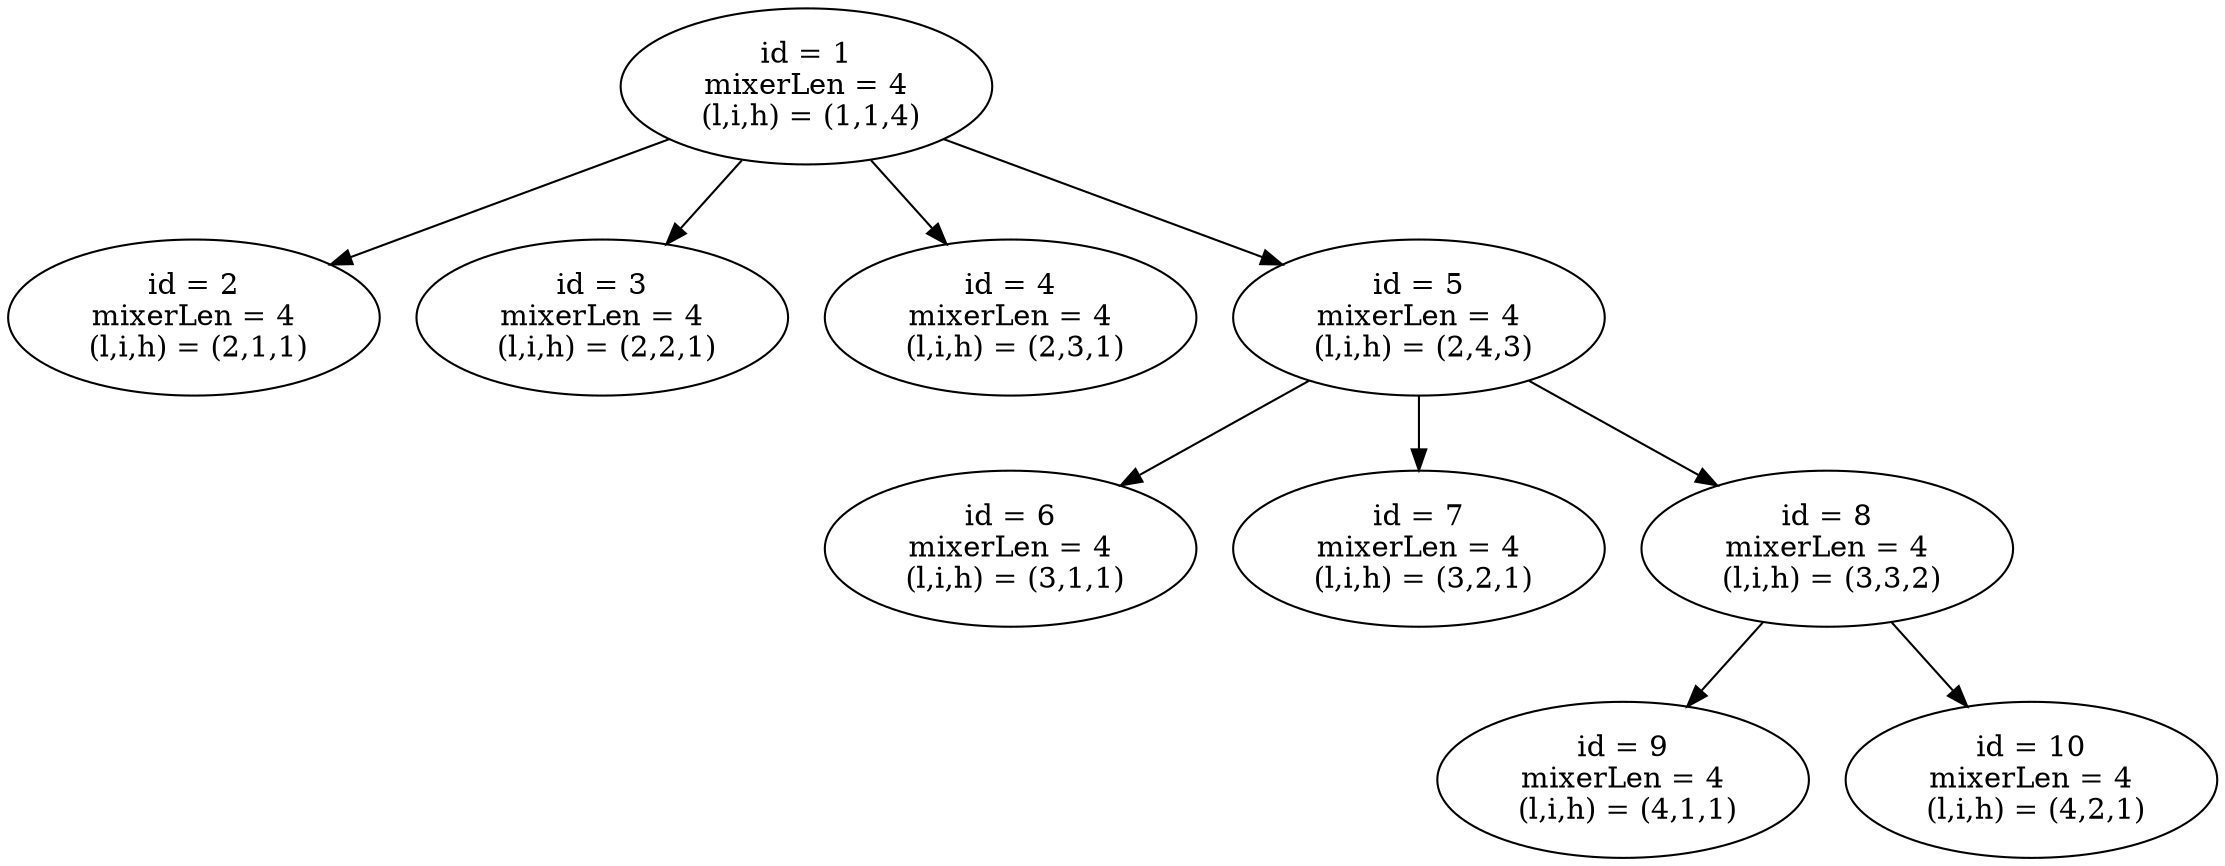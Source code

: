 digraph "DD" { 
graph [ ordering = "out"];
1 [label = "id = 1\n mixerLen = 4 \n (l,i,h) = (1,1,4)"] 
2 [label = "id = 2\n mixerLen = 4 \n (l,i,h) = (2,1,1)"] 
3 [label = "id = 3\n mixerLen = 4 \n (l,i,h) = (2,2,1)"] 
4 [label = "id = 4\n mixerLen = 4 \n (l,i,h) = (2,3,1)"] 
5 [label = "id = 5\n mixerLen = 4 \n (l,i,h) = (2,4,3)"] 
6 [label = "id = 6\n mixerLen = 4 \n (l,i,h) = (3,1,1)"] 
7 [label = "id = 7\n mixerLen = 4 \n (l,i,h) = (3,2,1)"] 
8 [label = "id = 8\n mixerLen = 4 \n (l,i,h) = (3,3,2)"] 
9 [label = "id = 9\n mixerLen = 4 \n (l,i,h) = (4,1,1)"] 
10 [label = "id = 10\n mixerLen = 4 \n (l,i,h) = (4,2,1)"] 
1 -> 2;
1 -> 3;
1 -> 4;
1 -> 5;
5 -> 6;
5 -> 7;
5 -> 8;
8 -> 9;
8 -> 10;
}

